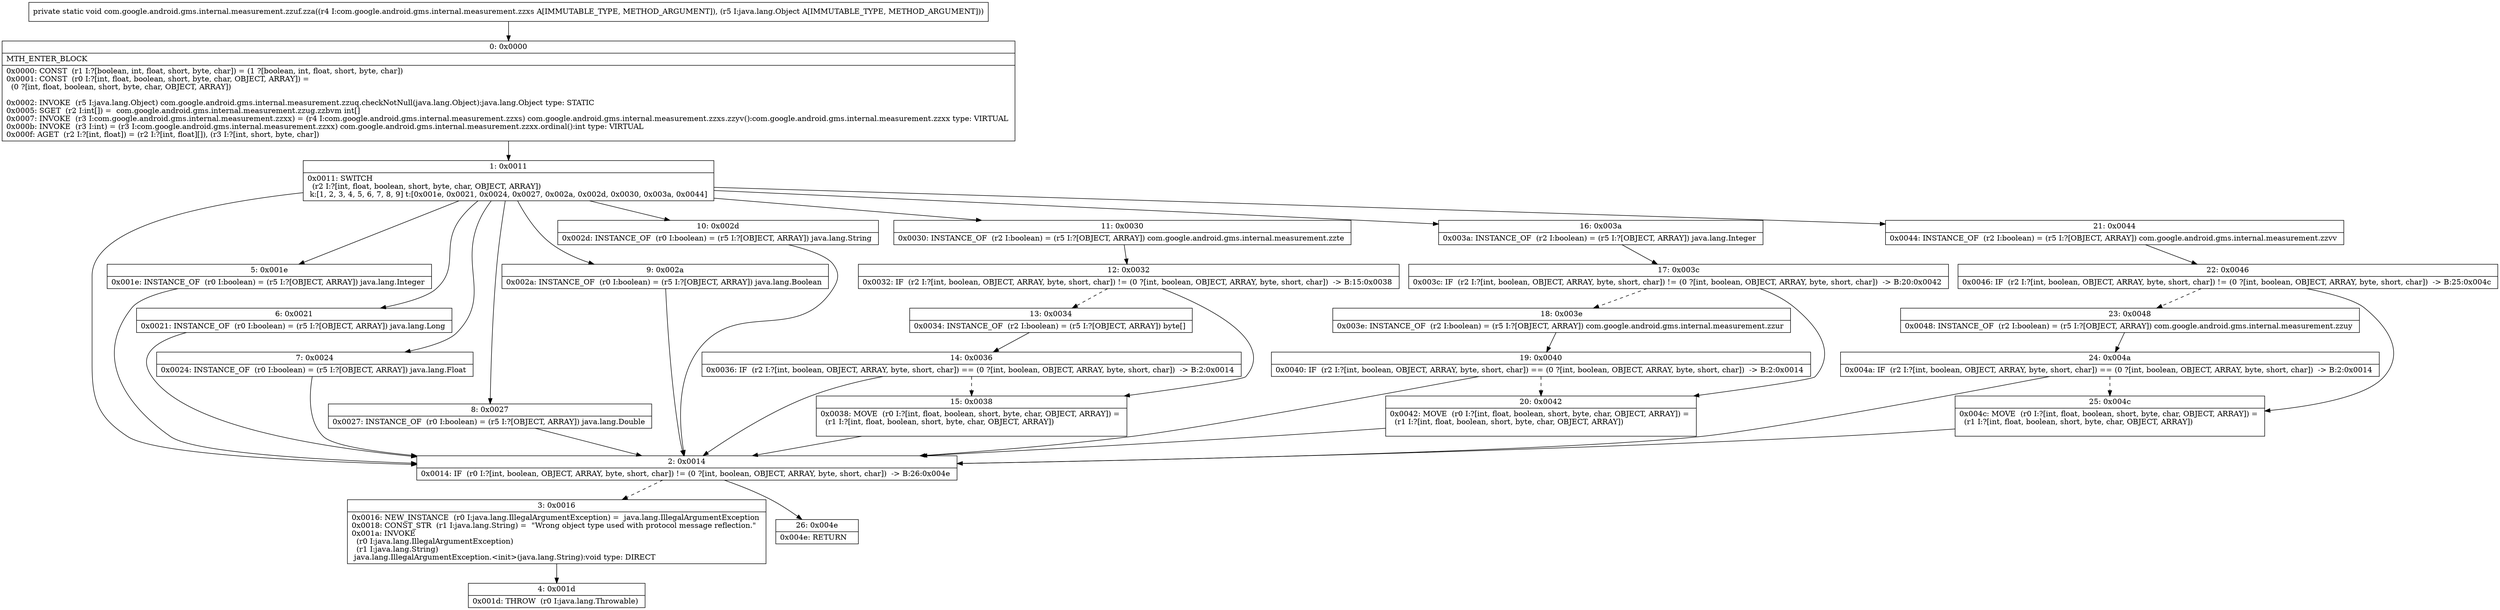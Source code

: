 digraph "CFG forcom.google.android.gms.internal.measurement.zzuf.zza(Lcom\/google\/android\/gms\/internal\/measurement\/zzxs;Ljava\/lang\/Object;)V" {
Node_0 [shape=record,label="{0\:\ 0x0000|MTH_ENTER_BLOCK\l|0x0000: CONST  (r1 I:?[boolean, int, float, short, byte, char]) = (1 ?[boolean, int, float, short, byte, char]) \l0x0001: CONST  (r0 I:?[int, float, boolean, short, byte, char, OBJECT, ARRAY]) = \l  (0 ?[int, float, boolean, short, byte, char, OBJECT, ARRAY])\l \l0x0002: INVOKE  (r5 I:java.lang.Object) com.google.android.gms.internal.measurement.zzuq.checkNotNull(java.lang.Object):java.lang.Object type: STATIC \l0x0005: SGET  (r2 I:int[]) =  com.google.android.gms.internal.measurement.zzug.zzbvm int[] \l0x0007: INVOKE  (r3 I:com.google.android.gms.internal.measurement.zzxx) = (r4 I:com.google.android.gms.internal.measurement.zzxs) com.google.android.gms.internal.measurement.zzxs.zzyv():com.google.android.gms.internal.measurement.zzxx type: VIRTUAL \l0x000b: INVOKE  (r3 I:int) = (r3 I:com.google.android.gms.internal.measurement.zzxx) com.google.android.gms.internal.measurement.zzxx.ordinal():int type: VIRTUAL \l0x000f: AGET  (r2 I:?[int, float]) = (r2 I:?[int, float][]), (r3 I:?[int, short, byte, char]) \l}"];
Node_1 [shape=record,label="{1\:\ 0x0011|0x0011: SWITCH  \l  (r2 I:?[int, float, boolean, short, byte, char, OBJECT, ARRAY])\l k:[1, 2, 3, 4, 5, 6, 7, 8, 9] t:[0x001e, 0x0021, 0x0024, 0x0027, 0x002a, 0x002d, 0x0030, 0x003a, 0x0044] \l}"];
Node_2 [shape=record,label="{2\:\ 0x0014|0x0014: IF  (r0 I:?[int, boolean, OBJECT, ARRAY, byte, short, char]) != (0 ?[int, boolean, OBJECT, ARRAY, byte, short, char])  \-\> B:26:0x004e \l}"];
Node_3 [shape=record,label="{3\:\ 0x0016|0x0016: NEW_INSTANCE  (r0 I:java.lang.IllegalArgumentException) =  java.lang.IllegalArgumentException \l0x0018: CONST_STR  (r1 I:java.lang.String) =  \"Wrong object type used with protocol message reflection.\" \l0x001a: INVOKE  \l  (r0 I:java.lang.IllegalArgumentException)\l  (r1 I:java.lang.String)\l java.lang.IllegalArgumentException.\<init\>(java.lang.String):void type: DIRECT \l}"];
Node_4 [shape=record,label="{4\:\ 0x001d|0x001d: THROW  (r0 I:java.lang.Throwable) \l}"];
Node_5 [shape=record,label="{5\:\ 0x001e|0x001e: INSTANCE_OF  (r0 I:boolean) = (r5 I:?[OBJECT, ARRAY]) java.lang.Integer \l}"];
Node_6 [shape=record,label="{6\:\ 0x0021|0x0021: INSTANCE_OF  (r0 I:boolean) = (r5 I:?[OBJECT, ARRAY]) java.lang.Long \l}"];
Node_7 [shape=record,label="{7\:\ 0x0024|0x0024: INSTANCE_OF  (r0 I:boolean) = (r5 I:?[OBJECT, ARRAY]) java.lang.Float \l}"];
Node_8 [shape=record,label="{8\:\ 0x0027|0x0027: INSTANCE_OF  (r0 I:boolean) = (r5 I:?[OBJECT, ARRAY]) java.lang.Double \l}"];
Node_9 [shape=record,label="{9\:\ 0x002a|0x002a: INSTANCE_OF  (r0 I:boolean) = (r5 I:?[OBJECT, ARRAY]) java.lang.Boolean \l}"];
Node_10 [shape=record,label="{10\:\ 0x002d|0x002d: INSTANCE_OF  (r0 I:boolean) = (r5 I:?[OBJECT, ARRAY]) java.lang.String \l}"];
Node_11 [shape=record,label="{11\:\ 0x0030|0x0030: INSTANCE_OF  (r2 I:boolean) = (r5 I:?[OBJECT, ARRAY]) com.google.android.gms.internal.measurement.zzte \l}"];
Node_12 [shape=record,label="{12\:\ 0x0032|0x0032: IF  (r2 I:?[int, boolean, OBJECT, ARRAY, byte, short, char]) != (0 ?[int, boolean, OBJECT, ARRAY, byte, short, char])  \-\> B:15:0x0038 \l}"];
Node_13 [shape=record,label="{13\:\ 0x0034|0x0034: INSTANCE_OF  (r2 I:boolean) = (r5 I:?[OBJECT, ARRAY]) byte[] \l}"];
Node_14 [shape=record,label="{14\:\ 0x0036|0x0036: IF  (r2 I:?[int, boolean, OBJECT, ARRAY, byte, short, char]) == (0 ?[int, boolean, OBJECT, ARRAY, byte, short, char])  \-\> B:2:0x0014 \l}"];
Node_15 [shape=record,label="{15\:\ 0x0038|0x0038: MOVE  (r0 I:?[int, float, boolean, short, byte, char, OBJECT, ARRAY]) = \l  (r1 I:?[int, float, boolean, short, byte, char, OBJECT, ARRAY])\l \l}"];
Node_16 [shape=record,label="{16\:\ 0x003a|0x003a: INSTANCE_OF  (r2 I:boolean) = (r5 I:?[OBJECT, ARRAY]) java.lang.Integer \l}"];
Node_17 [shape=record,label="{17\:\ 0x003c|0x003c: IF  (r2 I:?[int, boolean, OBJECT, ARRAY, byte, short, char]) != (0 ?[int, boolean, OBJECT, ARRAY, byte, short, char])  \-\> B:20:0x0042 \l}"];
Node_18 [shape=record,label="{18\:\ 0x003e|0x003e: INSTANCE_OF  (r2 I:boolean) = (r5 I:?[OBJECT, ARRAY]) com.google.android.gms.internal.measurement.zzur \l}"];
Node_19 [shape=record,label="{19\:\ 0x0040|0x0040: IF  (r2 I:?[int, boolean, OBJECT, ARRAY, byte, short, char]) == (0 ?[int, boolean, OBJECT, ARRAY, byte, short, char])  \-\> B:2:0x0014 \l}"];
Node_20 [shape=record,label="{20\:\ 0x0042|0x0042: MOVE  (r0 I:?[int, float, boolean, short, byte, char, OBJECT, ARRAY]) = \l  (r1 I:?[int, float, boolean, short, byte, char, OBJECT, ARRAY])\l \l}"];
Node_21 [shape=record,label="{21\:\ 0x0044|0x0044: INSTANCE_OF  (r2 I:boolean) = (r5 I:?[OBJECT, ARRAY]) com.google.android.gms.internal.measurement.zzvv \l}"];
Node_22 [shape=record,label="{22\:\ 0x0046|0x0046: IF  (r2 I:?[int, boolean, OBJECT, ARRAY, byte, short, char]) != (0 ?[int, boolean, OBJECT, ARRAY, byte, short, char])  \-\> B:25:0x004c \l}"];
Node_23 [shape=record,label="{23\:\ 0x0048|0x0048: INSTANCE_OF  (r2 I:boolean) = (r5 I:?[OBJECT, ARRAY]) com.google.android.gms.internal.measurement.zzuy \l}"];
Node_24 [shape=record,label="{24\:\ 0x004a|0x004a: IF  (r2 I:?[int, boolean, OBJECT, ARRAY, byte, short, char]) == (0 ?[int, boolean, OBJECT, ARRAY, byte, short, char])  \-\> B:2:0x0014 \l}"];
Node_25 [shape=record,label="{25\:\ 0x004c|0x004c: MOVE  (r0 I:?[int, float, boolean, short, byte, char, OBJECT, ARRAY]) = \l  (r1 I:?[int, float, boolean, short, byte, char, OBJECT, ARRAY])\l \l}"];
Node_26 [shape=record,label="{26\:\ 0x004e|0x004e: RETURN   \l}"];
MethodNode[shape=record,label="{private static void com.google.android.gms.internal.measurement.zzuf.zza((r4 I:com.google.android.gms.internal.measurement.zzxs A[IMMUTABLE_TYPE, METHOD_ARGUMENT]), (r5 I:java.lang.Object A[IMMUTABLE_TYPE, METHOD_ARGUMENT])) }"];
MethodNode -> Node_0;
Node_0 -> Node_1;
Node_1 -> Node_2;
Node_1 -> Node_5;
Node_1 -> Node_6;
Node_1 -> Node_7;
Node_1 -> Node_8;
Node_1 -> Node_9;
Node_1 -> Node_10;
Node_1 -> Node_11;
Node_1 -> Node_16;
Node_1 -> Node_21;
Node_2 -> Node_3[style=dashed];
Node_2 -> Node_26;
Node_3 -> Node_4;
Node_5 -> Node_2;
Node_6 -> Node_2;
Node_7 -> Node_2;
Node_8 -> Node_2;
Node_9 -> Node_2;
Node_10 -> Node_2;
Node_11 -> Node_12;
Node_12 -> Node_13[style=dashed];
Node_12 -> Node_15;
Node_13 -> Node_14;
Node_14 -> Node_2;
Node_14 -> Node_15[style=dashed];
Node_15 -> Node_2;
Node_16 -> Node_17;
Node_17 -> Node_18[style=dashed];
Node_17 -> Node_20;
Node_18 -> Node_19;
Node_19 -> Node_2;
Node_19 -> Node_20[style=dashed];
Node_20 -> Node_2;
Node_21 -> Node_22;
Node_22 -> Node_23[style=dashed];
Node_22 -> Node_25;
Node_23 -> Node_24;
Node_24 -> Node_2;
Node_24 -> Node_25[style=dashed];
Node_25 -> Node_2;
}


